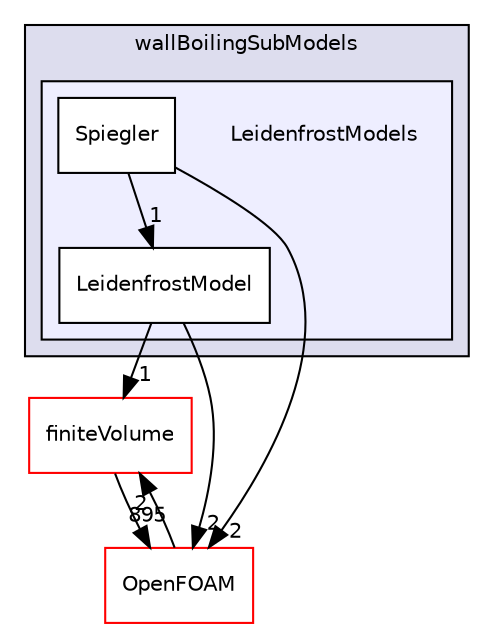 digraph "src/phaseSystemModels/reactingEulerFoam/derivedFvPatchFields/wallBoilingSubModels/LeidenfrostModels" {
  bgcolor=transparent;
  compound=true
  node [ fontsize="10", fontname="Helvetica"];
  edge [ labelfontsize="10", labelfontname="Helvetica"];
  subgraph clusterdir_219e4cd0888a98866eae3cdab5a5aa38 {
    graph [ bgcolor="#ddddee", pencolor="black", label="wallBoilingSubModels" fontname="Helvetica", fontsize="10", URL="dir_219e4cd0888a98866eae3cdab5a5aa38.html"]
  subgraph clusterdir_ad9be0cb625c74f9198d9442ed55cf9d {
    graph [ bgcolor="#eeeeff", pencolor="black", label="" URL="dir_ad9be0cb625c74f9198d9442ed55cf9d.html"];
    dir_ad9be0cb625c74f9198d9442ed55cf9d [shape=plaintext label="LeidenfrostModels"];
    dir_b99af5bd652ec757c4141687f79a46b1 [shape=box label="LeidenfrostModel" color="black" fillcolor="white" style="filled" URL="dir_b99af5bd652ec757c4141687f79a46b1.html"];
    dir_491d873d72822127bc7617e0ae35bc94 [shape=box label="Spiegler" color="black" fillcolor="white" style="filled" URL="dir_491d873d72822127bc7617e0ae35bc94.html"];
  }
  }
  dir_9bd15774b555cf7259a6fa18f99fe99b [shape=box label="finiteVolume" color="red" URL="dir_9bd15774b555cf7259a6fa18f99fe99b.html"];
  dir_c5473ff19b20e6ec4dfe5c310b3778a8 [shape=box label="OpenFOAM" color="red" URL="dir_c5473ff19b20e6ec4dfe5c310b3778a8.html"];
  dir_9bd15774b555cf7259a6fa18f99fe99b->dir_c5473ff19b20e6ec4dfe5c310b3778a8 [headlabel="895", labeldistance=1.5 headhref="dir_000814_002151.html"];
  dir_491d873d72822127bc7617e0ae35bc94->dir_c5473ff19b20e6ec4dfe5c310b3778a8 [headlabel="2", labeldistance=1.5 headhref="dir_003025_002151.html"];
  dir_491d873d72822127bc7617e0ae35bc94->dir_b99af5bd652ec757c4141687f79a46b1 [headlabel="1", labeldistance=1.5 headhref="dir_003025_003024.html"];
  dir_c5473ff19b20e6ec4dfe5c310b3778a8->dir_9bd15774b555cf7259a6fa18f99fe99b [headlabel="2", labeldistance=1.5 headhref="dir_002151_000814.html"];
  dir_b99af5bd652ec757c4141687f79a46b1->dir_9bd15774b555cf7259a6fa18f99fe99b [headlabel="1", labeldistance=1.5 headhref="dir_003024_000814.html"];
  dir_b99af5bd652ec757c4141687f79a46b1->dir_c5473ff19b20e6ec4dfe5c310b3778a8 [headlabel="2", labeldistance=1.5 headhref="dir_003024_002151.html"];
}

